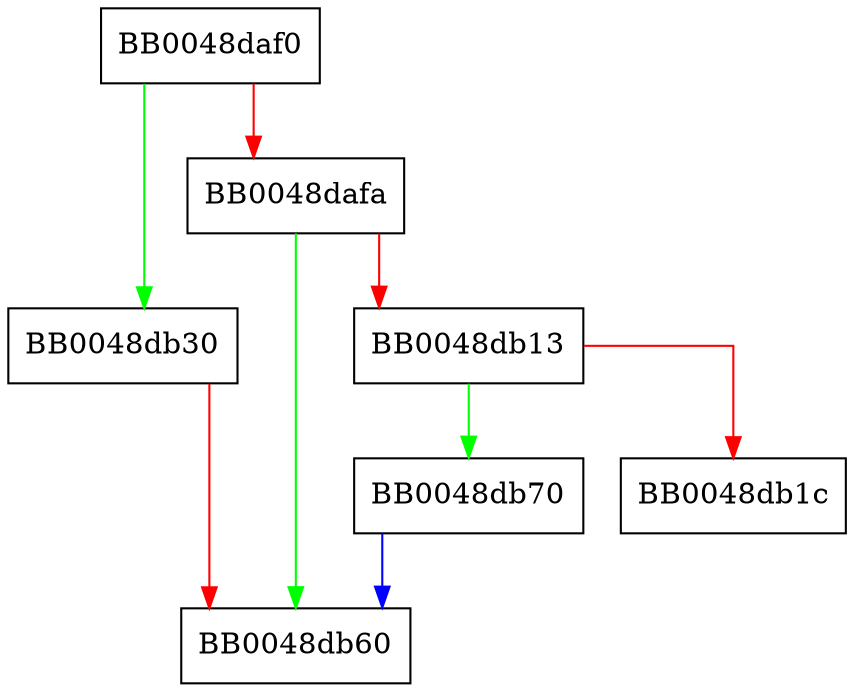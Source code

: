 digraph SSL_CTX_new_ex {
  node [shape="box"];
  graph [splines=ortho];
  BB0048daf0 -> BB0048db30 [color="green"];
  BB0048daf0 -> BB0048dafa [color="red"];
  BB0048dafa -> BB0048db60 [color="green"];
  BB0048dafa -> BB0048db13 [color="red"];
  BB0048db13 -> BB0048db70 [color="green"];
  BB0048db13 -> BB0048db1c [color="red"];
  BB0048db30 -> BB0048db60 [color="red"];
  BB0048db70 -> BB0048db60 [color="blue"];
}